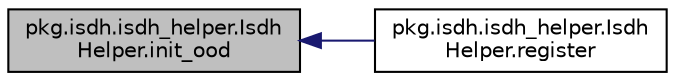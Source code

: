 digraph "pkg.isdh.isdh_helper.IsdhHelper.init_ood"
{
  edge [fontname="Helvetica",fontsize="10",labelfontname="Helvetica",labelfontsize="10"];
  node [fontname="Helvetica",fontsize="10",shape=record];
  rankdir="LR";
  Node4 [label="pkg.isdh.isdh_helper.Isdh\lHelper.init_ood",height=0.2,width=0.4,color="black", fillcolor="grey75", style="filled", fontcolor="black"];
  Node4 -> Node5 [dir="back",color="midnightblue",fontsize="10",style="solid",fontname="Helvetica"];
  Node5 [label="pkg.isdh.isdh_helper.Isdh\lHelper.register",height=0.2,width=0.4,color="black", fillcolor="white", style="filled",URL="$classpkg_1_1isdh_1_1isdh__helper_1_1_isdh_helper.html#a0082825f097744fb72825e0528b23c62"];
}
